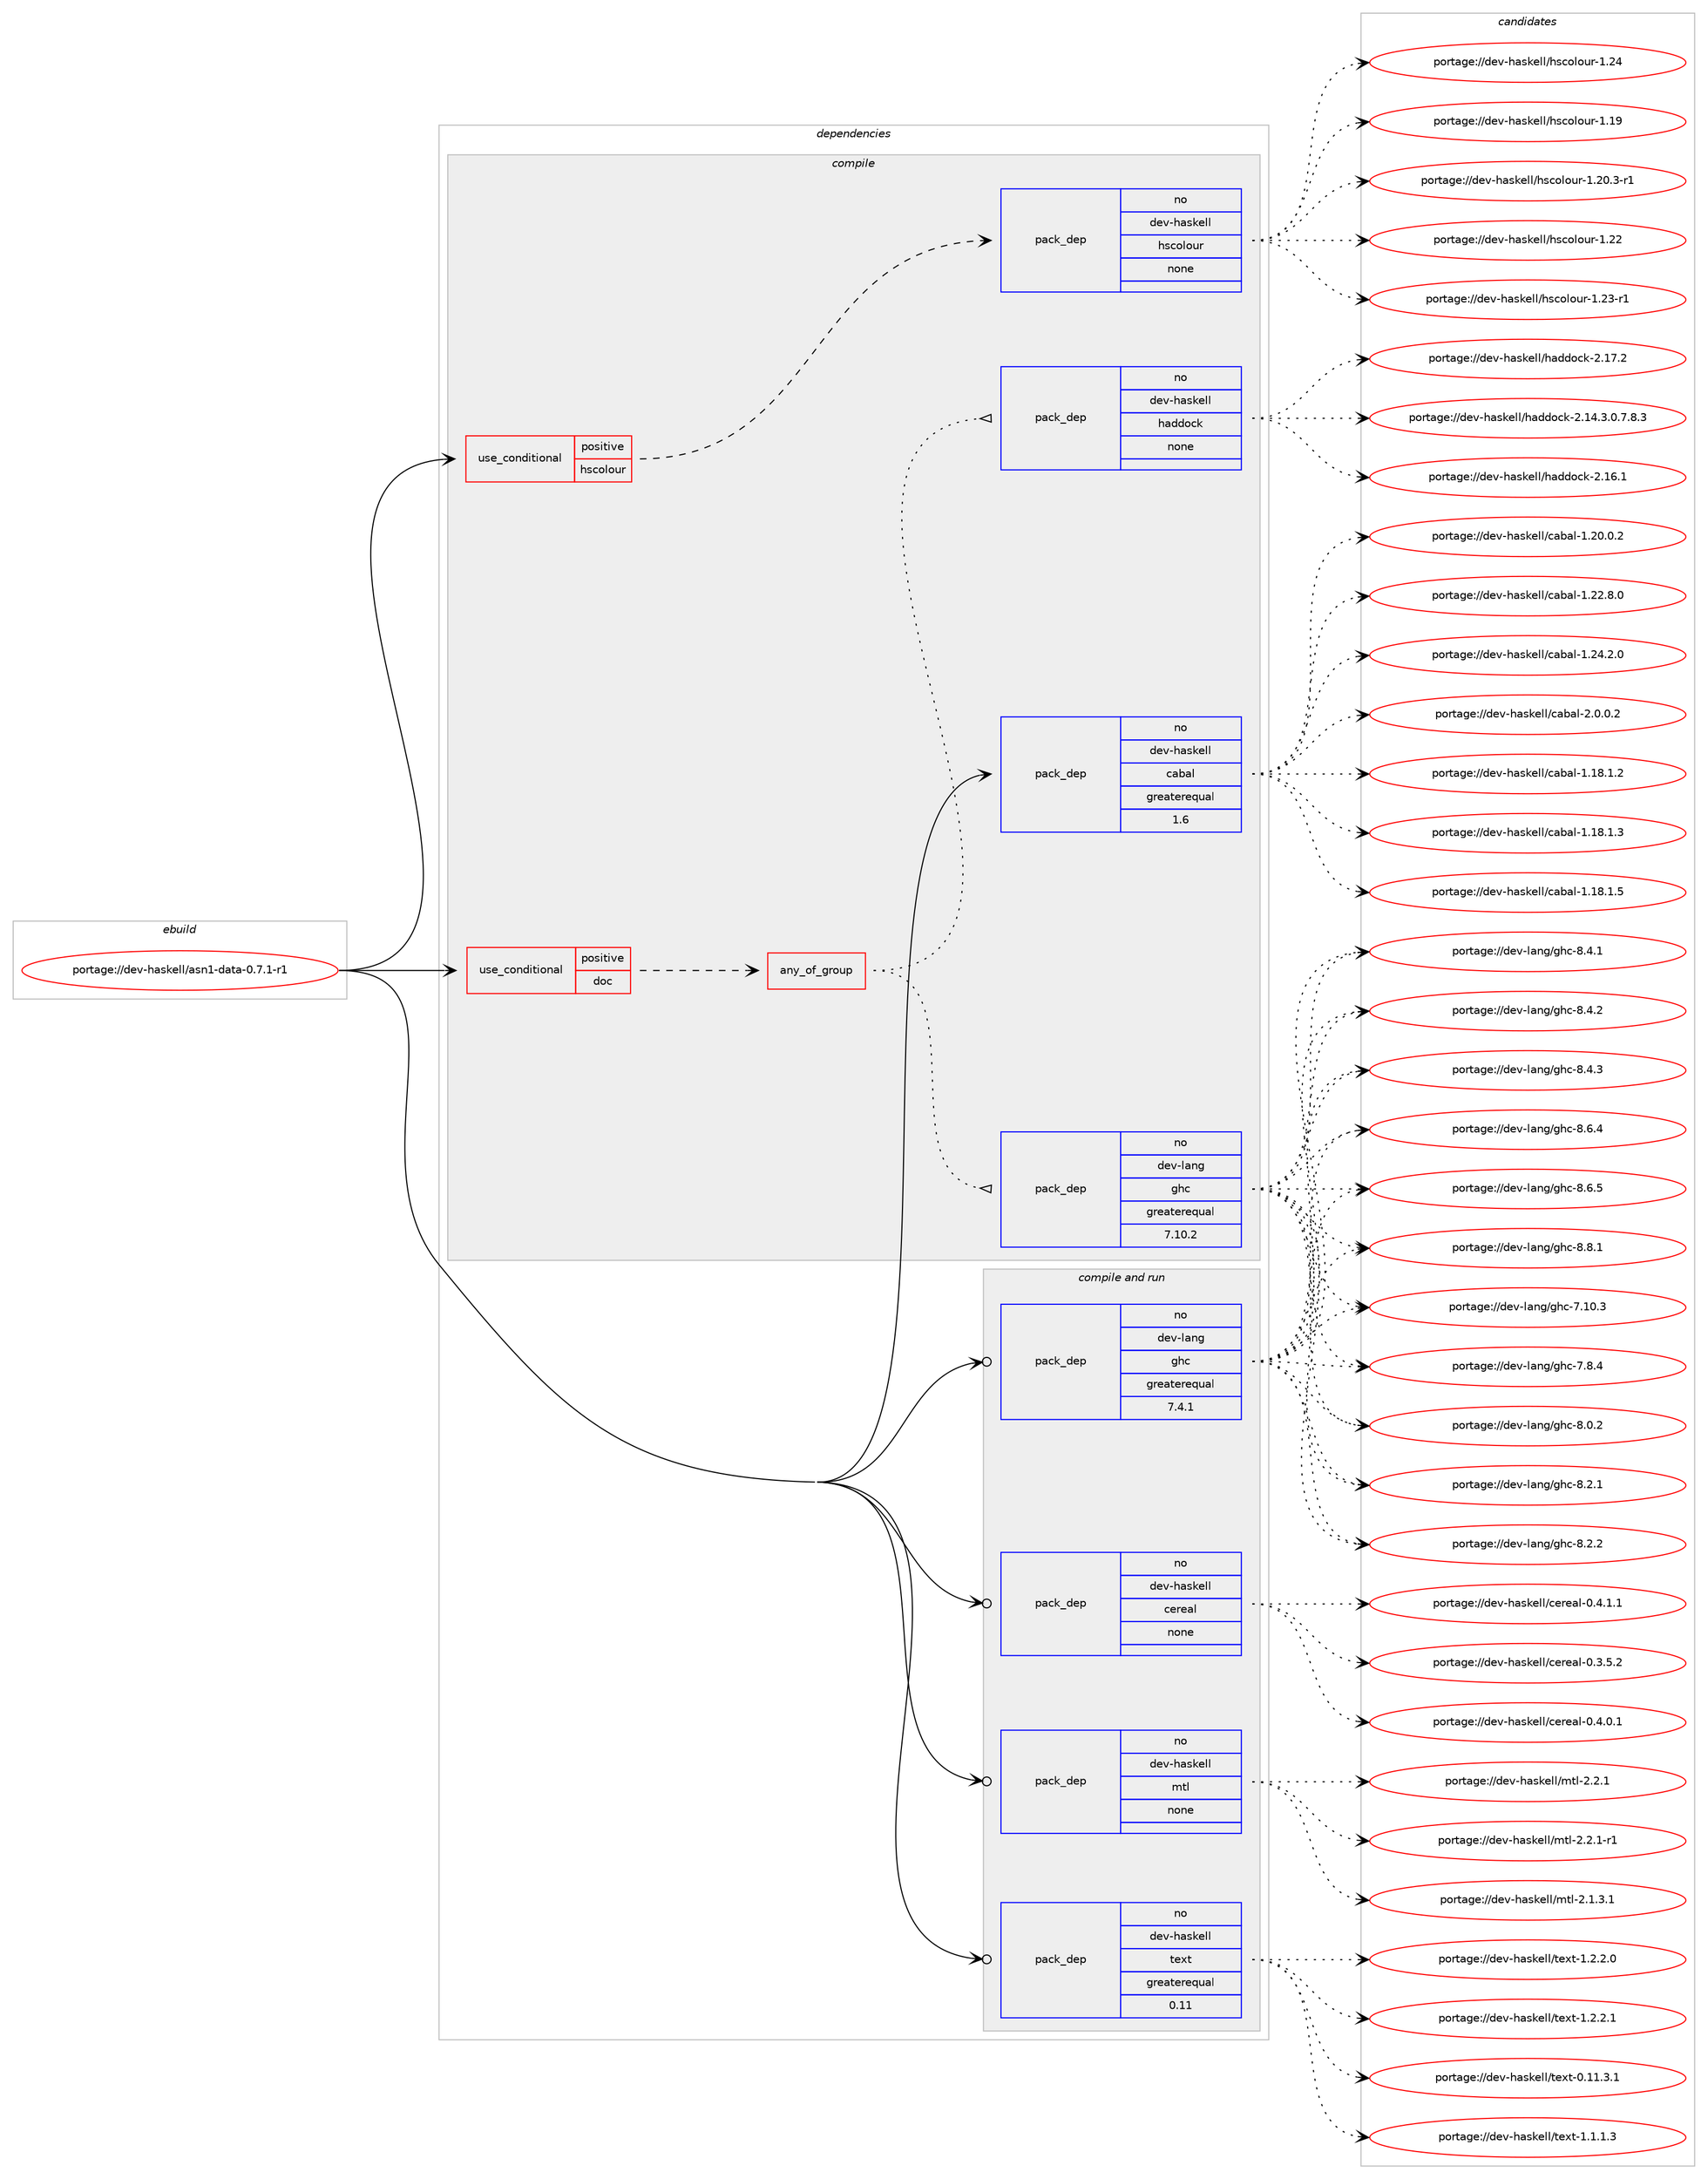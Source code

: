 digraph prolog {

# *************
# Graph options
# *************

newrank=true;
concentrate=true;
compound=true;
graph [rankdir=LR,fontname=Helvetica,fontsize=10,ranksep=1.5];#, ranksep=2.5, nodesep=0.2];
edge  [arrowhead=vee];
node  [fontname=Helvetica,fontsize=10];

# **********
# The ebuild
# **********

subgraph cluster_leftcol {
color=gray;
rank=same;
label=<<i>ebuild</i>>;
id [label="portage://dev-haskell/asn1-data-0.7.1-r1", color=red, width=4, href="../dev-haskell/asn1-data-0.7.1-r1.svg"];
}

# ****************
# The dependencies
# ****************

subgraph cluster_midcol {
color=gray;
label=<<i>dependencies</i>>;
subgraph cluster_compile {
fillcolor="#eeeeee";
style=filled;
label=<<i>compile</i>>;
subgraph cond14153 {
dependency61565 [label=<<TABLE BORDER="0" CELLBORDER="1" CELLSPACING="0" CELLPADDING="4"><TR><TD ROWSPAN="3" CELLPADDING="10">use_conditional</TD></TR><TR><TD>positive</TD></TR><TR><TD>doc</TD></TR></TABLE>>, shape=none, color=red];
subgraph any1311 {
dependency61566 [label=<<TABLE BORDER="0" CELLBORDER="1" CELLSPACING="0" CELLPADDING="4"><TR><TD CELLPADDING="10">any_of_group</TD></TR></TABLE>>, shape=none, color=red];subgraph pack46044 {
dependency61567 [label=<<TABLE BORDER="0" CELLBORDER="1" CELLSPACING="0" CELLPADDING="4" WIDTH="220"><TR><TD ROWSPAN="6" CELLPADDING="30">pack_dep</TD></TR><TR><TD WIDTH="110">no</TD></TR><TR><TD>dev-haskell</TD></TR><TR><TD>haddock</TD></TR><TR><TD>none</TD></TR><TR><TD></TD></TR></TABLE>>, shape=none, color=blue];
}
dependency61566:e -> dependency61567:w [weight=20,style="dotted",arrowhead="oinv"];
subgraph pack46045 {
dependency61568 [label=<<TABLE BORDER="0" CELLBORDER="1" CELLSPACING="0" CELLPADDING="4" WIDTH="220"><TR><TD ROWSPAN="6" CELLPADDING="30">pack_dep</TD></TR><TR><TD WIDTH="110">no</TD></TR><TR><TD>dev-lang</TD></TR><TR><TD>ghc</TD></TR><TR><TD>greaterequal</TD></TR><TR><TD>7.10.2</TD></TR></TABLE>>, shape=none, color=blue];
}
dependency61566:e -> dependency61568:w [weight=20,style="dotted",arrowhead="oinv"];
}
dependency61565:e -> dependency61566:w [weight=20,style="dashed",arrowhead="vee"];
}
id:e -> dependency61565:w [weight=20,style="solid",arrowhead="vee"];
subgraph cond14154 {
dependency61569 [label=<<TABLE BORDER="0" CELLBORDER="1" CELLSPACING="0" CELLPADDING="4"><TR><TD ROWSPAN="3" CELLPADDING="10">use_conditional</TD></TR><TR><TD>positive</TD></TR><TR><TD>hscolour</TD></TR></TABLE>>, shape=none, color=red];
subgraph pack46046 {
dependency61570 [label=<<TABLE BORDER="0" CELLBORDER="1" CELLSPACING="0" CELLPADDING="4" WIDTH="220"><TR><TD ROWSPAN="6" CELLPADDING="30">pack_dep</TD></TR><TR><TD WIDTH="110">no</TD></TR><TR><TD>dev-haskell</TD></TR><TR><TD>hscolour</TD></TR><TR><TD>none</TD></TR><TR><TD></TD></TR></TABLE>>, shape=none, color=blue];
}
dependency61569:e -> dependency61570:w [weight=20,style="dashed",arrowhead="vee"];
}
id:e -> dependency61569:w [weight=20,style="solid",arrowhead="vee"];
subgraph pack46047 {
dependency61571 [label=<<TABLE BORDER="0" CELLBORDER="1" CELLSPACING="0" CELLPADDING="4" WIDTH="220"><TR><TD ROWSPAN="6" CELLPADDING="30">pack_dep</TD></TR><TR><TD WIDTH="110">no</TD></TR><TR><TD>dev-haskell</TD></TR><TR><TD>cabal</TD></TR><TR><TD>greaterequal</TD></TR><TR><TD>1.6</TD></TR></TABLE>>, shape=none, color=blue];
}
id:e -> dependency61571:w [weight=20,style="solid",arrowhead="vee"];
}
subgraph cluster_compileandrun {
fillcolor="#eeeeee";
style=filled;
label=<<i>compile and run</i>>;
subgraph pack46048 {
dependency61572 [label=<<TABLE BORDER="0" CELLBORDER="1" CELLSPACING="0" CELLPADDING="4" WIDTH="220"><TR><TD ROWSPAN="6" CELLPADDING="30">pack_dep</TD></TR><TR><TD WIDTH="110">no</TD></TR><TR><TD>dev-haskell</TD></TR><TR><TD>cereal</TD></TR><TR><TD>none</TD></TR><TR><TD></TD></TR></TABLE>>, shape=none, color=blue];
}
id:e -> dependency61572:w [weight=20,style="solid",arrowhead="odotvee"];
subgraph pack46049 {
dependency61573 [label=<<TABLE BORDER="0" CELLBORDER="1" CELLSPACING="0" CELLPADDING="4" WIDTH="220"><TR><TD ROWSPAN="6" CELLPADDING="30">pack_dep</TD></TR><TR><TD WIDTH="110">no</TD></TR><TR><TD>dev-haskell</TD></TR><TR><TD>mtl</TD></TR><TR><TD>none</TD></TR><TR><TD></TD></TR></TABLE>>, shape=none, color=blue];
}
id:e -> dependency61573:w [weight=20,style="solid",arrowhead="odotvee"];
subgraph pack46050 {
dependency61574 [label=<<TABLE BORDER="0" CELLBORDER="1" CELLSPACING="0" CELLPADDING="4" WIDTH="220"><TR><TD ROWSPAN="6" CELLPADDING="30">pack_dep</TD></TR><TR><TD WIDTH="110">no</TD></TR><TR><TD>dev-haskell</TD></TR><TR><TD>text</TD></TR><TR><TD>greaterequal</TD></TR><TR><TD>0.11</TD></TR></TABLE>>, shape=none, color=blue];
}
id:e -> dependency61574:w [weight=20,style="solid",arrowhead="odotvee"];
subgraph pack46051 {
dependency61575 [label=<<TABLE BORDER="0" CELLBORDER="1" CELLSPACING="0" CELLPADDING="4" WIDTH="220"><TR><TD ROWSPAN="6" CELLPADDING="30">pack_dep</TD></TR><TR><TD WIDTH="110">no</TD></TR><TR><TD>dev-lang</TD></TR><TR><TD>ghc</TD></TR><TR><TD>greaterequal</TD></TR><TR><TD>7.4.1</TD></TR></TABLE>>, shape=none, color=blue];
}
id:e -> dependency61575:w [weight=20,style="solid",arrowhead="odotvee"];
}
subgraph cluster_run {
fillcolor="#eeeeee";
style=filled;
label=<<i>run</i>>;
}
}

# **************
# The candidates
# **************

subgraph cluster_choices {
rank=same;
color=gray;
label=<<i>candidates</i>>;

subgraph choice46044 {
color=black;
nodesep=1;
choiceportage1001011184510497115107101108108471049710010011199107455046495246514648465546564651 [label="portage://dev-haskell/haddock-2.14.3.0.7.8.3", color=red, width=4,href="../dev-haskell/haddock-2.14.3.0.7.8.3.svg"];
choiceportage100101118451049711510710110810847104971001001119910745504649544649 [label="portage://dev-haskell/haddock-2.16.1", color=red, width=4,href="../dev-haskell/haddock-2.16.1.svg"];
choiceportage100101118451049711510710110810847104971001001119910745504649554650 [label="portage://dev-haskell/haddock-2.17.2", color=red, width=4,href="../dev-haskell/haddock-2.17.2.svg"];
dependency61567:e -> choiceportage1001011184510497115107101108108471049710010011199107455046495246514648465546564651:w [style=dotted,weight="100"];
dependency61567:e -> choiceportage100101118451049711510710110810847104971001001119910745504649544649:w [style=dotted,weight="100"];
dependency61567:e -> choiceportage100101118451049711510710110810847104971001001119910745504649554650:w [style=dotted,weight="100"];
}
subgraph choice46045 {
color=black;
nodesep=1;
choiceportage1001011184510897110103471031049945554649484651 [label="portage://dev-lang/ghc-7.10.3", color=red, width=4,href="../dev-lang/ghc-7.10.3.svg"];
choiceportage10010111845108971101034710310499455546564652 [label="portage://dev-lang/ghc-7.8.4", color=red, width=4,href="../dev-lang/ghc-7.8.4.svg"];
choiceportage10010111845108971101034710310499455646484650 [label="portage://dev-lang/ghc-8.0.2", color=red, width=4,href="../dev-lang/ghc-8.0.2.svg"];
choiceportage10010111845108971101034710310499455646504649 [label="portage://dev-lang/ghc-8.2.1", color=red, width=4,href="../dev-lang/ghc-8.2.1.svg"];
choiceportage10010111845108971101034710310499455646504650 [label="portage://dev-lang/ghc-8.2.2", color=red, width=4,href="../dev-lang/ghc-8.2.2.svg"];
choiceportage10010111845108971101034710310499455646524649 [label="portage://dev-lang/ghc-8.4.1", color=red, width=4,href="../dev-lang/ghc-8.4.1.svg"];
choiceportage10010111845108971101034710310499455646524650 [label="portage://dev-lang/ghc-8.4.2", color=red, width=4,href="../dev-lang/ghc-8.4.2.svg"];
choiceportage10010111845108971101034710310499455646524651 [label="portage://dev-lang/ghc-8.4.3", color=red, width=4,href="../dev-lang/ghc-8.4.3.svg"];
choiceportage10010111845108971101034710310499455646544652 [label="portage://dev-lang/ghc-8.6.4", color=red, width=4,href="../dev-lang/ghc-8.6.4.svg"];
choiceportage10010111845108971101034710310499455646544653 [label="portage://dev-lang/ghc-8.6.5", color=red, width=4,href="../dev-lang/ghc-8.6.5.svg"];
choiceportage10010111845108971101034710310499455646564649 [label="portage://dev-lang/ghc-8.8.1", color=red, width=4,href="../dev-lang/ghc-8.8.1.svg"];
dependency61568:e -> choiceportage1001011184510897110103471031049945554649484651:w [style=dotted,weight="100"];
dependency61568:e -> choiceportage10010111845108971101034710310499455546564652:w [style=dotted,weight="100"];
dependency61568:e -> choiceportage10010111845108971101034710310499455646484650:w [style=dotted,weight="100"];
dependency61568:e -> choiceportage10010111845108971101034710310499455646504649:w [style=dotted,weight="100"];
dependency61568:e -> choiceportage10010111845108971101034710310499455646504650:w [style=dotted,weight="100"];
dependency61568:e -> choiceportage10010111845108971101034710310499455646524649:w [style=dotted,weight="100"];
dependency61568:e -> choiceportage10010111845108971101034710310499455646524650:w [style=dotted,weight="100"];
dependency61568:e -> choiceportage10010111845108971101034710310499455646524651:w [style=dotted,weight="100"];
dependency61568:e -> choiceportage10010111845108971101034710310499455646544652:w [style=dotted,weight="100"];
dependency61568:e -> choiceportage10010111845108971101034710310499455646544653:w [style=dotted,weight="100"];
dependency61568:e -> choiceportage10010111845108971101034710310499455646564649:w [style=dotted,weight="100"];
}
subgraph choice46046 {
color=black;
nodesep=1;
choiceportage100101118451049711510710110810847104115991111081111171144549464957 [label="portage://dev-haskell/hscolour-1.19", color=red, width=4,href="../dev-haskell/hscolour-1.19.svg"];
choiceportage10010111845104971151071011081084710411599111108111117114454946504846514511449 [label="portage://dev-haskell/hscolour-1.20.3-r1", color=red, width=4,href="../dev-haskell/hscolour-1.20.3-r1.svg"];
choiceportage100101118451049711510710110810847104115991111081111171144549465050 [label="portage://dev-haskell/hscolour-1.22", color=red, width=4,href="../dev-haskell/hscolour-1.22.svg"];
choiceportage1001011184510497115107101108108471041159911110811111711445494650514511449 [label="portage://dev-haskell/hscolour-1.23-r1", color=red, width=4,href="../dev-haskell/hscolour-1.23-r1.svg"];
choiceportage100101118451049711510710110810847104115991111081111171144549465052 [label="portage://dev-haskell/hscolour-1.24", color=red, width=4,href="../dev-haskell/hscolour-1.24.svg"];
dependency61570:e -> choiceportage100101118451049711510710110810847104115991111081111171144549464957:w [style=dotted,weight="100"];
dependency61570:e -> choiceportage10010111845104971151071011081084710411599111108111117114454946504846514511449:w [style=dotted,weight="100"];
dependency61570:e -> choiceportage100101118451049711510710110810847104115991111081111171144549465050:w [style=dotted,weight="100"];
dependency61570:e -> choiceportage1001011184510497115107101108108471041159911110811111711445494650514511449:w [style=dotted,weight="100"];
dependency61570:e -> choiceportage100101118451049711510710110810847104115991111081111171144549465052:w [style=dotted,weight="100"];
}
subgraph choice46047 {
color=black;
nodesep=1;
choiceportage10010111845104971151071011081084799979897108454946495646494650 [label="portage://dev-haskell/cabal-1.18.1.2", color=red, width=4,href="../dev-haskell/cabal-1.18.1.2.svg"];
choiceportage10010111845104971151071011081084799979897108454946495646494651 [label="portage://dev-haskell/cabal-1.18.1.3", color=red, width=4,href="../dev-haskell/cabal-1.18.1.3.svg"];
choiceportage10010111845104971151071011081084799979897108454946495646494653 [label="portage://dev-haskell/cabal-1.18.1.5", color=red, width=4,href="../dev-haskell/cabal-1.18.1.5.svg"];
choiceportage10010111845104971151071011081084799979897108454946504846484650 [label="portage://dev-haskell/cabal-1.20.0.2", color=red, width=4,href="../dev-haskell/cabal-1.20.0.2.svg"];
choiceportage10010111845104971151071011081084799979897108454946505046564648 [label="portage://dev-haskell/cabal-1.22.8.0", color=red, width=4,href="../dev-haskell/cabal-1.22.8.0.svg"];
choiceportage10010111845104971151071011081084799979897108454946505246504648 [label="portage://dev-haskell/cabal-1.24.2.0", color=red, width=4,href="../dev-haskell/cabal-1.24.2.0.svg"];
choiceportage100101118451049711510710110810847999798971084550464846484650 [label="portage://dev-haskell/cabal-2.0.0.2", color=red, width=4,href="../dev-haskell/cabal-2.0.0.2.svg"];
dependency61571:e -> choiceportage10010111845104971151071011081084799979897108454946495646494650:w [style=dotted,weight="100"];
dependency61571:e -> choiceportage10010111845104971151071011081084799979897108454946495646494651:w [style=dotted,weight="100"];
dependency61571:e -> choiceportage10010111845104971151071011081084799979897108454946495646494653:w [style=dotted,weight="100"];
dependency61571:e -> choiceportage10010111845104971151071011081084799979897108454946504846484650:w [style=dotted,weight="100"];
dependency61571:e -> choiceportage10010111845104971151071011081084799979897108454946505046564648:w [style=dotted,weight="100"];
dependency61571:e -> choiceportage10010111845104971151071011081084799979897108454946505246504648:w [style=dotted,weight="100"];
dependency61571:e -> choiceportage100101118451049711510710110810847999798971084550464846484650:w [style=dotted,weight="100"];
}
subgraph choice46048 {
color=black;
nodesep=1;
choiceportage10010111845104971151071011081084799101114101971084548465146534650 [label="portage://dev-haskell/cereal-0.3.5.2", color=red, width=4,href="../dev-haskell/cereal-0.3.5.2.svg"];
choiceportage10010111845104971151071011081084799101114101971084548465246484649 [label="portage://dev-haskell/cereal-0.4.0.1", color=red, width=4,href="../dev-haskell/cereal-0.4.0.1.svg"];
choiceportage10010111845104971151071011081084799101114101971084548465246494649 [label="portage://dev-haskell/cereal-0.4.1.1", color=red, width=4,href="../dev-haskell/cereal-0.4.1.1.svg"];
dependency61572:e -> choiceportage10010111845104971151071011081084799101114101971084548465146534650:w [style=dotted,weight="100"];
dependency61572:e -> choiceportage10010111845104971151071011081084799101114101971084548465246484649:w [style=dotted,weight="100"];
dependency61572:e -> choiceportage10010111845104971151071011081084799101114101971084548465246494649:w [style=dotted,weight="100"];
}
subgraph choice46049 {
color=black;
nodesep=1;
choiceportage1001011184510497115107101108108471091161084550464946514649 [label="portage://dev-haskell/mtl-2.1.3.1", color=red, width=4,href="../dev-haskell/mtl-2.1.3.1.svg"];
choiceportage100101118451049711510710110810847109116108455046504649 [label="portage://dev-haskell/mtl-2.2.1", color=red, width=4,href="../dev-haskell/mtl-2.2.1.svg"];
choiceportage1001011184510497115107101108108471091161084550465046494511449 [label="portage://dev-haskell/mtl-2.2.1-r1", color=red, width=4,href="../dev-haskell/mtl-2.2.1-r1.svg"];
dependency61573:e -> choiceportage1001011184510497115107101108108471091161084550464946514649:w [style=dotted,weight="100"];
dependency61573:e -> choiceportage100101118451049711510710110810847109116108455046504649:w [style=dotted,weight="100"];
dependency61573:e -> choiceportage1001011184510497115107101108108471091161084550465046494511449:w [style=dotted,weight="100"];
}
subgraph choice46050 {
color=black;
nodesep=1;
choiceportage100101118451049711510710110810847116101120116454846494946514649 [label="portage://dev-haskell/text-0.11.3.1", color=red, width=4,href="../dev-haskell/text-0.11.3.1.svg"];
choiceportage1001011184510497115107101108108471161011201164549464946494651 [label="portage://dev-haskell/text-1.1.1.3", color=red, width=4,href="../dev-haskell/text-1.1.1.3.svg"];
choiceportage1001011184510497115107101108108471161011201164549465046504648 [label="portage://dev-haskell/text-1.2.2.0", color=red, width=4,href="../dev-haskell/text-1.2.2.0.svg"];
choiceportage1001011184510497115107101108108471161011201164549465046504649 [label="portage://dev-haskell/text-1.2.2.1", color=red, width=4,href="../dev-haskell/text-1.2.2.1.svg"];
dependency61574:e -> choiceportage100101118451049711510710110810847116101120116454846494946514649:w [style=dotted,weight="100"];
dependency61574:e -> choiceportage1001011184510497115107101108108471161011201164549464946494651:w [style=dotted,weight="100"];
dependency61574:e -> choiceportage1001011184510497115107101108108471161011201164549465046504648:w [style=dotted,weight="100"];
dependency61574:e -> choiceportage1001011184510497115107101108108471161011201164549465046504649:w [style=dotted,weight="100"];
}
subgraph choice46051 {
color=black;
nodesep=1;
choiceportage1001011184510897110103471031049945554649484651 [label="portage://dev-lang/ghc-7.10.3", color=red, width=4,href="../dev-lang/ghc-7.10.3.svg"];
choiceportage10010111845108971101034710310499455546564652 [label="portage://dev-lang/ghc-7.8.4", color=red, width=4,href="../dev-lang/ghc-7.8.4.svg"];
choiceportage10010111845108971101034710310499455646484650 [label="portage://dev-lang/ghc-8.0.2", color=red, width=4,href="../dev-lang/ghc-8.0.2.svg"];
choiceportage10010111845108971101034710310499455646504649 [label="portage://dev-lang/ghc-8.2.1", color=red, width=4,href="../dev-lang/ghc-8.2.1.svg"];
choiceportage10010111845108971101034710310499455646504650 [label="portage://dev-lang/ghc-8.2.2", color=red, width=4,href="../dev-lang/ghc-8.2.2.svg"];
choiceportage10010111845108971101034710310499455646524649 [label="portage://dev-lang/ghc-8.4.1", color=red, width=4,href="../dev-lang/ghc-8.4.1.svg"];
choiceportage10010111845108971101034710310499455646524650 [label="portage://dev-lang/ghc-8.4.2", color=red, width=4,href="../dev-lang/ghc-8.4.2.svg"];
choiceportage10010111845108971101034710310499455646524651 [label="portage://dev-lang/ghc-8.4.3", color=red, width=4,href="../dev-lang/ghc-8.4.3.svg"];
choiceportage10010111845108971101034710310499455646544652 [label="portage://dev-lang/ghc-8.6.4", color=red, width=4,href="../dev-lang/ghc-8.6.4.svg"];
choiceportage10010111845108971101034710310499455646544653 [label="portage://dev-lang/ghc-8.6.5", color=red, width=4,href="../dev-lang/ghc-8.6.5.svg"];
choiceportage10010111845108971101034710310499455646564649 [label="portage://dev-lang/ghc-8.8.1", color=red, width=4,href="../dev-lang/ghc-8.8.1.svg"];
dependency61575:e -> choiceportage1001011184510897110103471031049945554649484651:w [style=dotted,weight="100"];
dependency61575:e -> choiceportage10010111845108971101034710310499455546564652:w [style=dotted,weight="100"];
dependency61575:e -> choiceportage10010111845108971101034710310499455646484650:w [style=dotted,weight="100"];
dependency61575:e -> choiceportage10010111845108971101034710310499455646504649:w [style=dotted,weight="100"];
dependency61575:e -> choiceportage10010111845108971101034710310499455646504650:w [style=dotted,weight="100"];
dependency61575:e -> choiceportage10010111845108971101034710310499455646524649:w [style=dotted,weight="100"];
dependency61575:e -> choiceportage10010111845108971101034710310499455646524650:w [style=dotted,weight="100"];
dependency61575:e -> choiceportage10010111845108971101034710310499455646524651:w [style=dotted,weight="100"];
dependency61575:e -> choiceportage10010111845108971101034710310499455646544652:w [style=dotted,weight="100"];
dependency61575:e -> choiceportage10010111845108971101034710310499455646544653:w [style=dotted,weight="100"];
dependency61575:e -> choiceportage10010111845108971101034710310499455646564649:w [style=dotted,weight="100"];
}
}

}
